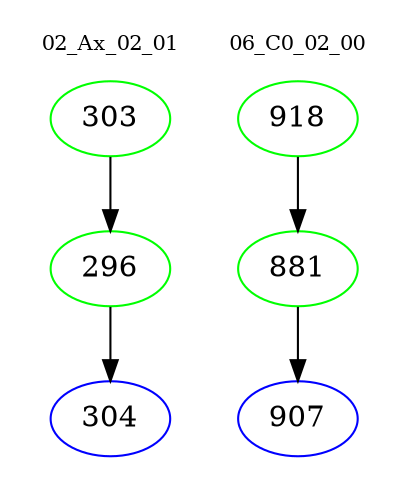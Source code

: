 digraph{
subgraph cluster_0 {
color = white
label = "02_Ax_02_01";
fontsize=10;
T0_303 [label="303", color="green"]
T0_303 -> T0_296 [color="black"]
T0_296 [label="296", color="green"]
T0_296 -> T0_304 [color="black"]
T0_304 [label="304", color="blue"]
}
subgraph cluster_1 {
color = white
label = "06_C0_02_00";
fontsize=10;
T1_918 [label="918", color="green"]
T1_918 -> T1_881 [color="black"]
T1_881 [label="881", color="green"]
T1_881 -> T1_907 [color="black"]
T1_907 [label="907", color="blue"]
}
}
